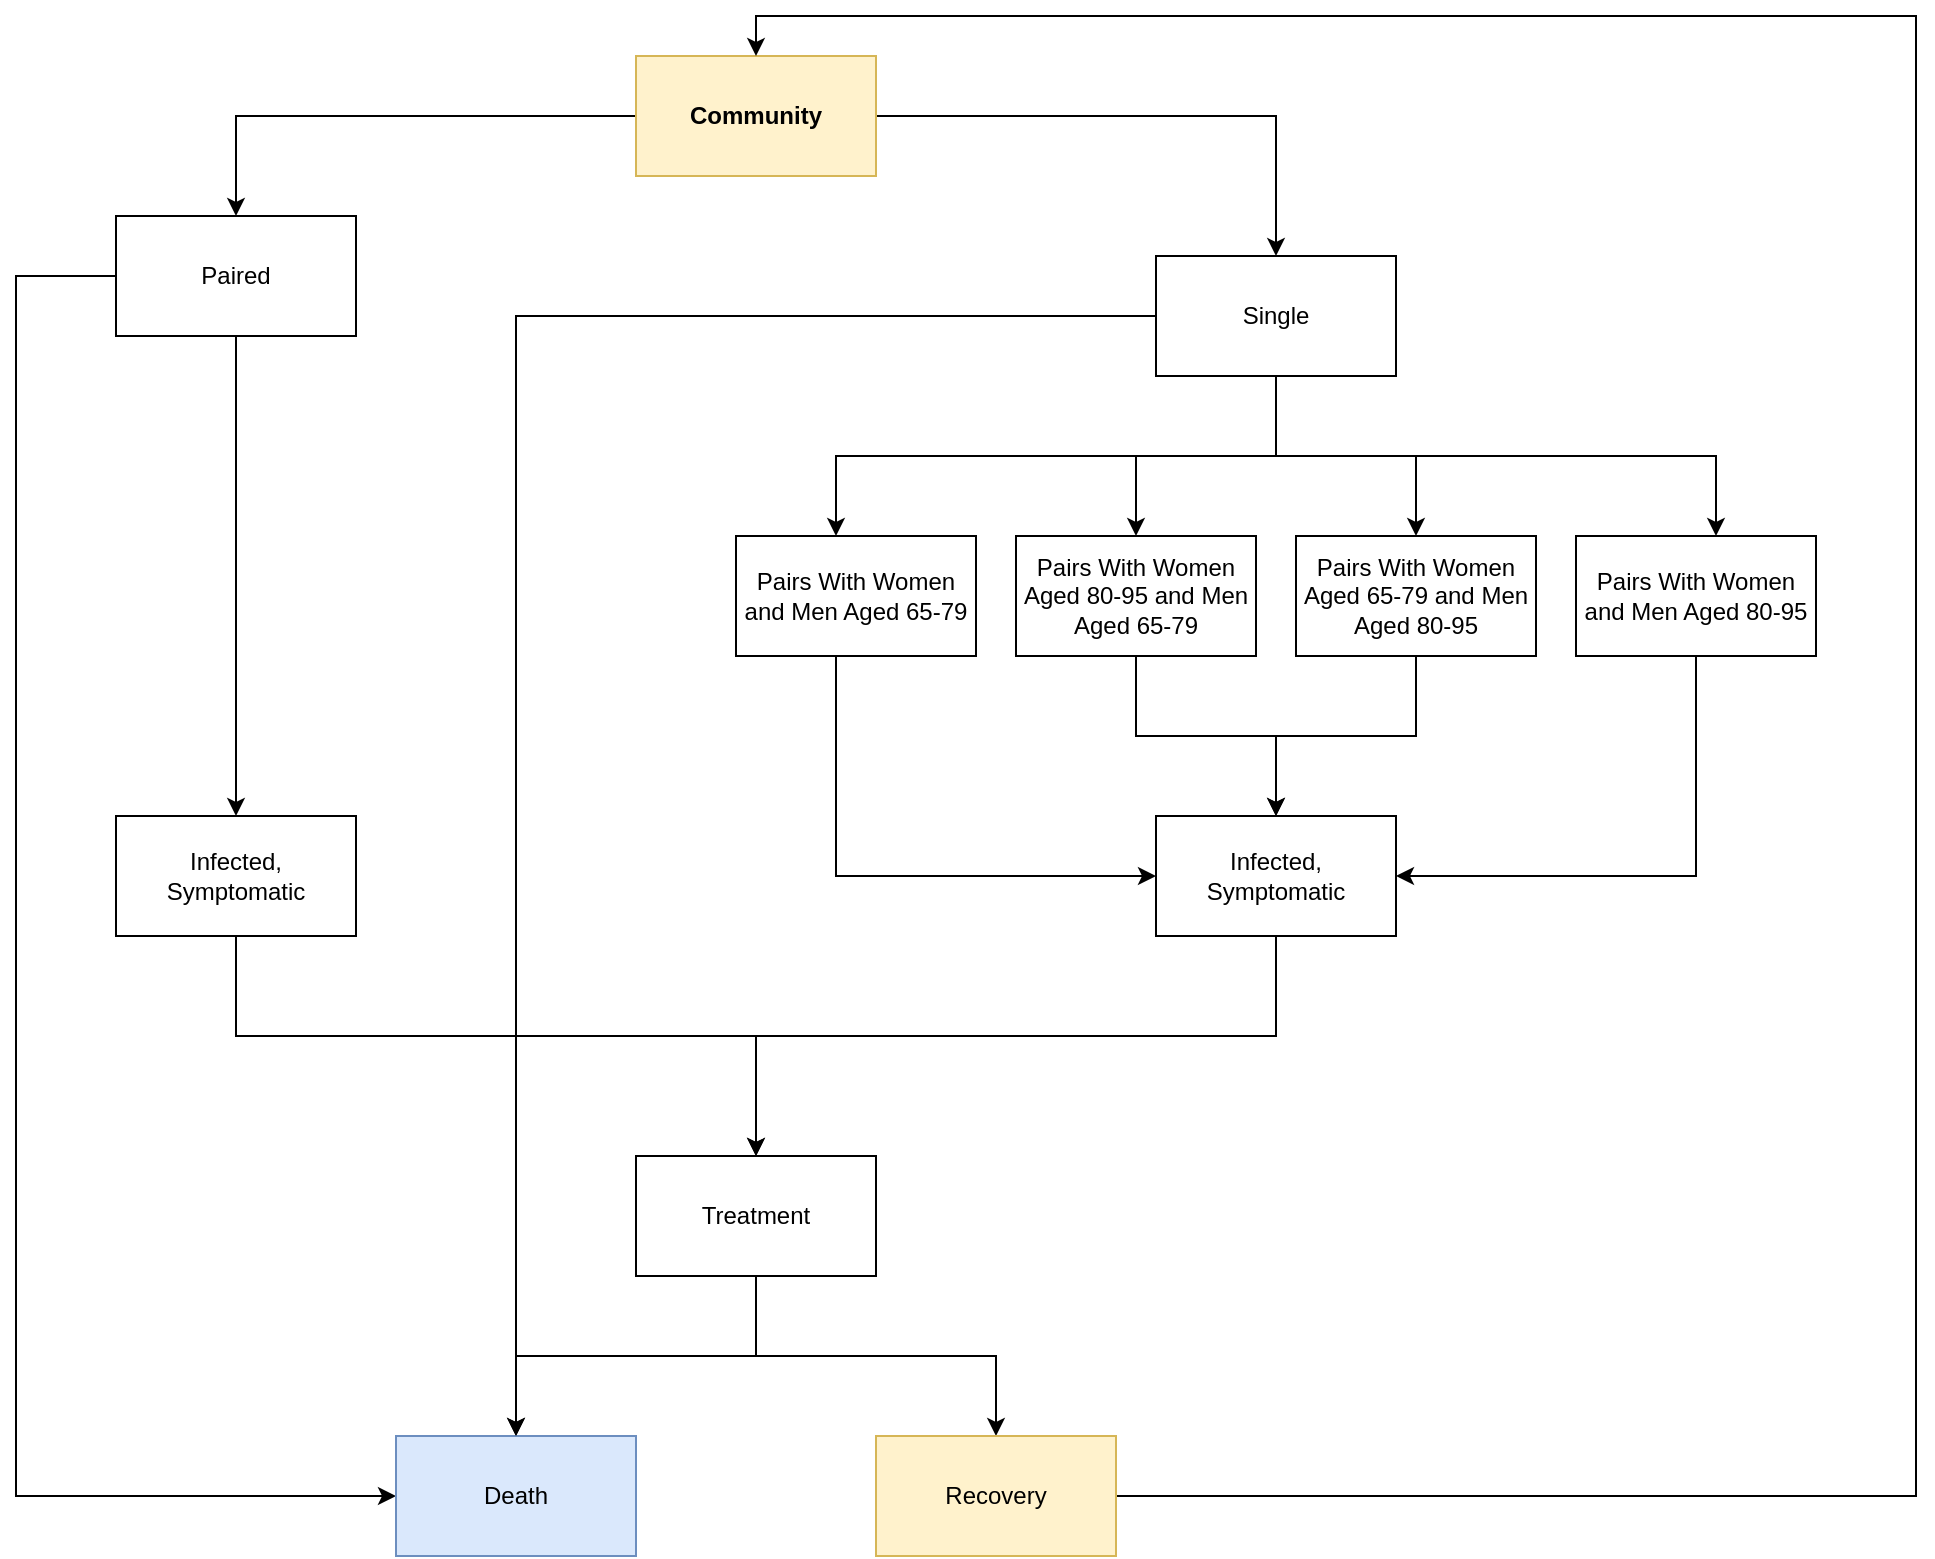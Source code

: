 <mxfile version="12.6.2" type="github"><diagram id="DaSs_9UrifuArd1M7Iul" name="Page-1"><mxGraphModel dx="2309" dy="946" grid="0" gridSize="10" guides="1" tooltips="1" connect="1" arrows="1" fold="1" page="1" pageScale="1" pageWidth="850" pageHeight="1100" math="0" shadow="0"><root><mxCell id="0"/><mxCell id="1" parent="0"/><mxCell id="j5nKKLK4SG5Tgm4mU34I-4" value="" style="edgeStyle=orthogonalEdgeStyle;rounded=0;orthogonalLoop=1;jettySize=auto;html=1;" edge="1" parent="1" source="j5nKKLK4SG5Tgm4mU34I-1" target="j5nKKLK4SG5Tgm4mU34I-3"><mxGeometry relative="1" as="geometry"/></mxCell><mxCell id="j5nKKLK4SG5Tgm4mU34I-6" value="" style="edgeStyle=orthogonalEdgeStyle;rounded=0;orthogonalLoop=1;jettySize=auto;html=1;" edge="1" parent="1" source="j5nKKLK4SG5Tgm4mU34I-1" target="j5nKKLK4SG5Tgm4mU34I-5"><mxGeometry relative="1" as="geometry"/></mxCell><mxCell id="j5nKKLK4SG5Tgm4mU34I-1" value="Community" style="rounded=0;whiteSpace=wrap;html=1;fillColor=#fff2cc;strokeColor=#d6b656;gradientColor=none;fontStyle=1" vertex="1" parent="1"><mxGeometry x="290" y="200" width="120" height="60" as="geometry"/></mxCell><mxCell id="j5nKKLK4SG5Tgm4mU34I-8" value="" style="edgeStyle=orthogonalEdgeStyle;rounded=0;orthogonalLoop=1;jettySize=auto;html=1;entryX=0.5;entryY=0;entryDx=0;entryDy=0;" edge="1" parent="1" source="j5nKKLK4SG5Tgm4mU34I-5" target="j5nKKLK4SG5Tgm4mU34I-17"><mxGeometry relative="1" as="geometry"><mxPoint x="90" y="440" as="targetPoint"/></mxGeometry></mxCell><mxCell id="j5nKKLK4SG5Tgm4mU34I-47" value="" style="edgeStyle=orthogonalEdgeStyle;rounded=0;orthogonalLoop=1;jettySize=auto;html=1;entryX=0;entryY=0.5;entryDx=0;entryDy=0;" edge="1" parent="1" source="j5nKKLK4SG5Tgm4mU34I-5" target="j5nKKLK4SG5Tgm4mU34I-38"><mxGeometry relative="1" as="geometry"><mxPoint x="-50" y="310" as="targetPoint"/><Array as="points"><mxPoint x="-20" y="310"/><mxPoint x="-20" y="920"/></Array></mxGeometry></mxCell><mxCell id="j5nKKLK4SG5Tgm4mU34I-5" value="Paired" style="rounded=0;whiteSpace=wrap;html=1;" vertex="1" parent="1"><mxGeometry x="30" y="280" width="120" height="60" as="geometry"/></mxCell><mxCell id="j5nKKLK4SG5Tgm4mU34I-35" value="" style="edgeStyle=orthogonalEdgeStyle;rounded=0;orthogonalLoop=1;jettySize=auto;html=1;" edge="1" parent="1" source="j5nKKLK4SG5Tgm4mU34I-17" target="j5nKKLK4SG5Tgm4mU34I-34"><mxGeometry relative="1" as="geometry"><Array as="points"><mxPoint x="90" y="690"/><mxPoint x="350" y="690"/></Array></mxGeometry></mxCell><mxCell id="j5nKKLK4SG5Tgm4mU34I-17" value="Infected, Symptomatic" style="rounded=0;whiteSpace=wrap;html=1;" vertex="1" parent="1"><mxGeometry x="30" y="580" width="120" height="60" as="geometry"/></mxCell><mxCell id="j5nKKLK4SG5Tgm4mU34I-39" value="" style="edgeStyle=orthogonalEdgeStyle;rounded=0;orthogonalLoop=1;jettySize=auto;html=1;" edge="1" parent="1" source="j5nKKLK4SG5Tgm4mU34I-34" target="j5nKKLK4SG5Tgm4mU34I-38"><mxGeometry relative="1" as="geometry"/></mxCell><mxCell id="j5nKKLK4SG5Tgm4mU34I-41" value="" style="edgeStyle=orthogonalEdgeStyle;rounded=0;orthogonalLoop=1;jettySize=auto;html=1;" edge="1" parent="1" source="j5nKKLK4SG5Tgm4mU34I-34" target="j5nKKLK4SG5Tgm4mU34I-40"><mxGeometry relative="1" as="geometry"/></mxCell><mxCell id="j5nKKLK4SG5Tgm4mU34I-34" value="Treatment" style="rounded=0;whiteSpace=wrap;html=1;" vertex="1" parent="1"><mxGeometry x="290" y="750" width="120" height="60" as="geometry"/></mxCell><mxCell id="j5nKKLK4SG5Tgm4mU34I-43" value="" style="edgeStyle=orthogonalEdgeStyle;rounded=0;orthogonalLoop=1;jettySize=auto;html=1;entryX=0.5;entryY=0;entryDx=0;entryDy=0;" edge="1" parent="1" source="j5nKKLK4SG5Tgm4mU34I-40" target="j5nKKLK4SG5Tgm4mU34I-1"><mxGeometry relative="1" as="geometry"><mxPoint x="610" y="920" as="targetPoint"/><Array as="points"><mxPoint x="930" y="920"/><mxPoint x="930" y="180"/><mxPoint x="350" y="180"/></Array></mxGeometry></mxCell><mxCell id="j5nKKLK4SG5Tgm4mU34I-40" value="Recovery" style="rounded=0;whiteSpace=wrap;html=1;fillColor=#fff2cc;strokeColor=#d6b656;" vertex="1" parent="1"><mxGeometry x="410" y="890" width="120" height="60" as="geometry"/></mxCell><mxCell id="j5nKKLK4SG5Tgm4mU34I-38" value="Death" style="rounded=0;whiteSpace=wrap;html=1;fillColor=#dae8fc;strokeColor=#6c8ebf;" vertex="1" parent="1"><mxGeometry x="170" y="890" width="120" height="60" as="geometry"/></mxCell><mxCell id="j5nKKLK4SG5Tgm4mU34I-10" value="" style="edgeStyle=orthogonalEdgeStyle;rounded=0;orthogonalLoop=1;jettySize=auto;html=1;" edge="1" parent="1" source="j5nKKLK4SG5Tgm4mU34I-3" target="j5nKKLK4SG5Tgm4mU34I-9"><mxGeometry relative="1" as="geometry"><Array as="points"><mxPoint x="610" y="400"/><mxPoint x="390" y="400"/></Array></mxGeometry></mxCell><mxCell id="j5nKKLK4SG5Tgm4mU34I-12" value="" style="edgeStyle=orthogonalEdgeStyle;rounded=0;orthogonalLoop=1;jettySize=auto;html=1;" edge="1" parent="1" source="j5nKKLK4SG5Tgm4mU34I-3" target="j5nKKLK4SG5Tgm4mU34I-11"><mxGeometry relative="1" as="geometry"><Array as="points"><mxPoint x="610" y="400"/><mxPoint x="830" y="400"/></Array></mxGeometry></mxCell><mxCell id="j5nKKLK4SG5Tgm4mU34I-14" value="" style="edgeStyle=orthogonalEdgeStyle;rounded=0;orthogonalLoop=1;jettySize=auto;html=1;" edge="1" parent="1" source="j5nKKLK4SG5Tgm4mU34I-3" target="j5nKKLK4SG5Tgm4mU34I-13"><mxGeometry relative="1" as="geometry"/></mxCell><mxCell id="j5nKKLK4SG5Tgm4mU34I-16" value="" style="edgeStyle=orthogonalEdgeStyle;rounded=0;orthogonalLoop=1;jettySize=auto;html=1;" edge="1" parent="1" source="j5nKKLK4SG5Tgm4mU34I-3" target="j5nKKLK4SG5Tgm4mU34I-15"><mxGeometry relative="1" as="geometry"><mxPoint x="560" y="430" as="targetPoint"/></mxGeometry></mxCell><mxCell id="j5nKKLK4SG5Tgm4mU34I-49" value="" style="edgeStyle=orthogonalEdgeStyle;rounded=0;orthogonalLoop=1;jettySize=auto;html=1;entryX=0.5;entryY=0;entryDx=0;entryDy=0;" edge="1" parent="1" source="j5nKKLK4SG5Tgm4mU34I-3" target="j5nKKLK4SG5Tgm4mU34I-38"><mxGeometry relative="1" as="geometry"><mxPoint x="470" y="330" as="targetPoint"/><Array as="points"><mxPoint x="230" y="330"/></Array></mxGeometry></mxCell><mxCell id="j5nKKLK4SG5Tgm4mU34I-3" value="Single" style="rounded=0;whiteSpace=wrap;html=1;" vertex="1" parent="1"><mxGeometry x="550" y="300" width="120" height="60" as="geometry"/></mxCell><mxCell id="j5nKKLK4SG5Tgm4mU34I-29" value="" style="edgeStyle=orthogonalEdgeStyle;rounded=0;orthogonalLoop=1;jettySize=auto;html=1;entryX=0.5;entryY=0;entryDx=0;entryDy=0;" edge="1" parent="1" source="j5nKKLK4SG5Tgm4mU34I-15" target="j5nKKLK4SG5Tgm4mU34I-19"><mxGeometry relative="1" as="geometry"><mxPoint x="540" y="580" as="targetPoint"/></mxGeometry></mxCell><mxCell id="j5nKKLK4SG5Tgm4mU34I-15" value="Pairs With Women Aged 80-95 and Men Aged 65-79" style="rounded=0;whiteSpace=wrap;html=1;" vertex="1" parent="1"><mxGeometry x="480" y="440" width="120" height="60" as="geometry"/></mxCell><mxCell id="j5nKKLK4SG5Tgm4mU34I-31" value="" style="edgeStyle=orthogonalEdgeStyle;rounded=0;orthogonalLoop=1;jettySize=auto;html=1;entryX=0.5;entryY=0;entryDx=0;entryDy=0;" edge="1" parent="1" source="j5nKKLK4SG5Tgm4mU34I-13" target="j5nKKLK4SG5Tgm4mU34I-19"><mxGeometry relative="1" as="geometry"><mxPoint x="680" y="580" as="targetPoint"/></mxGeometry></mxCell><mxCell id="j5nKKLK4SG5Tgm4mU34I-13" value="Pairs With Women Aged 65-79 and Men Aged 80-95" style="rounded=0;whiteSpace=wrap;html=1;" vertex="1" parent="1"><mxGeometry x="620" y="440" width="120" height="60" as="geometry"/></mxCell><mxCell id="j5nKKLK4SG5Tgm4mU34I-33" value="" style="edgeStyle=orthogonalEdgeStyle;rounded=0;orthogonalLoop=1;jettySize=auto;html=1;entryX=1;entryY=0.5;entryDx=0;entryDy=0;" edge="1" parent="1" source="j5nKKLK4SG5Tgm4mU34I-11" target="j5nKKLK4SG5Tgm4mU34I-19"><mxGeometry relative="1" as="geometry"><mxPoint x="820" y="580" as="targetPoint"/><Array as="points"><mxPoint x="820" y="610"/></Array></mxGeometry></mxCell><mxCell id="j5nKKLK4SG5Tgm4mU34I-11" value="Pairs With Women and Men Aged 80-95" style="rounded=0;whiteSpace=wrap;html=1;" vertex="1" parent="1"><mxGeometry x="760" y="440" width="120" height="60" as="geometry"/></mxCell><mxCell id="j5nKKLK4SG5Tgm4mU34I-20" value="" style="edgeStyle=orthogonalEdgeStyle;rounded=0;orthogonalLoop=1;jettySize=auto;html=1;" edge="1" parent="1" source="j5nKKLK4SG5Tgm4mU34I-9" target="j5nKKLK4SG5Tgm4mU34I-19"><mxGeometry relative="1" as="geometry"><Array as="points"><mxPoint x="390" y="610"/></Array></mxGeometry></mxCell><mxCell id="j5nKKLK4SG5Tgm4mU34I-9" value="Pairs With Women and Men Aged 65-79" style="rounded=0;whiteSpace=wrap;html=1;" vertex="1" parent="1"><mxGeometry x="340" y="440" width="120" height="60" as="geometry"/></mxCell><mxCell id="j5nKKLK4SG5Tgm4mU34I-37" value="" style="edgeStyle=orthogonalEdgeStyle;rounded=0;orthogonalLoop=1;jettySize=auto;html=1;entryX=0.5;entryY=0;entryDx=0;entryDy=0;" edge="1" parent="1" source="j5nKKLK4SG5Tgm4mU34I-19" target="j5nKKLK4SG5Tgm4mU34I-34"><mxGeometry relative="1" as="geometry"><mxPoint x="610" y="721" as="targetPoint"/><Array as="points"><mxPoint x="610" y="690"/><mxPoint x="350" y="690"/></Array></mxGeometry></mxCell><mxCell id="j5nKKLK4SG5Tgm4mU34I-19" value="Infected, Symptomatic" style="rounded=0;whiteSpace=wrap;html=1;" vertex="1" parent="1"><mxGeometry x="550" y="580" width="120" height="60" as="geometry"/></mxCell></root></mxGraphModel></diagram></mxfile>